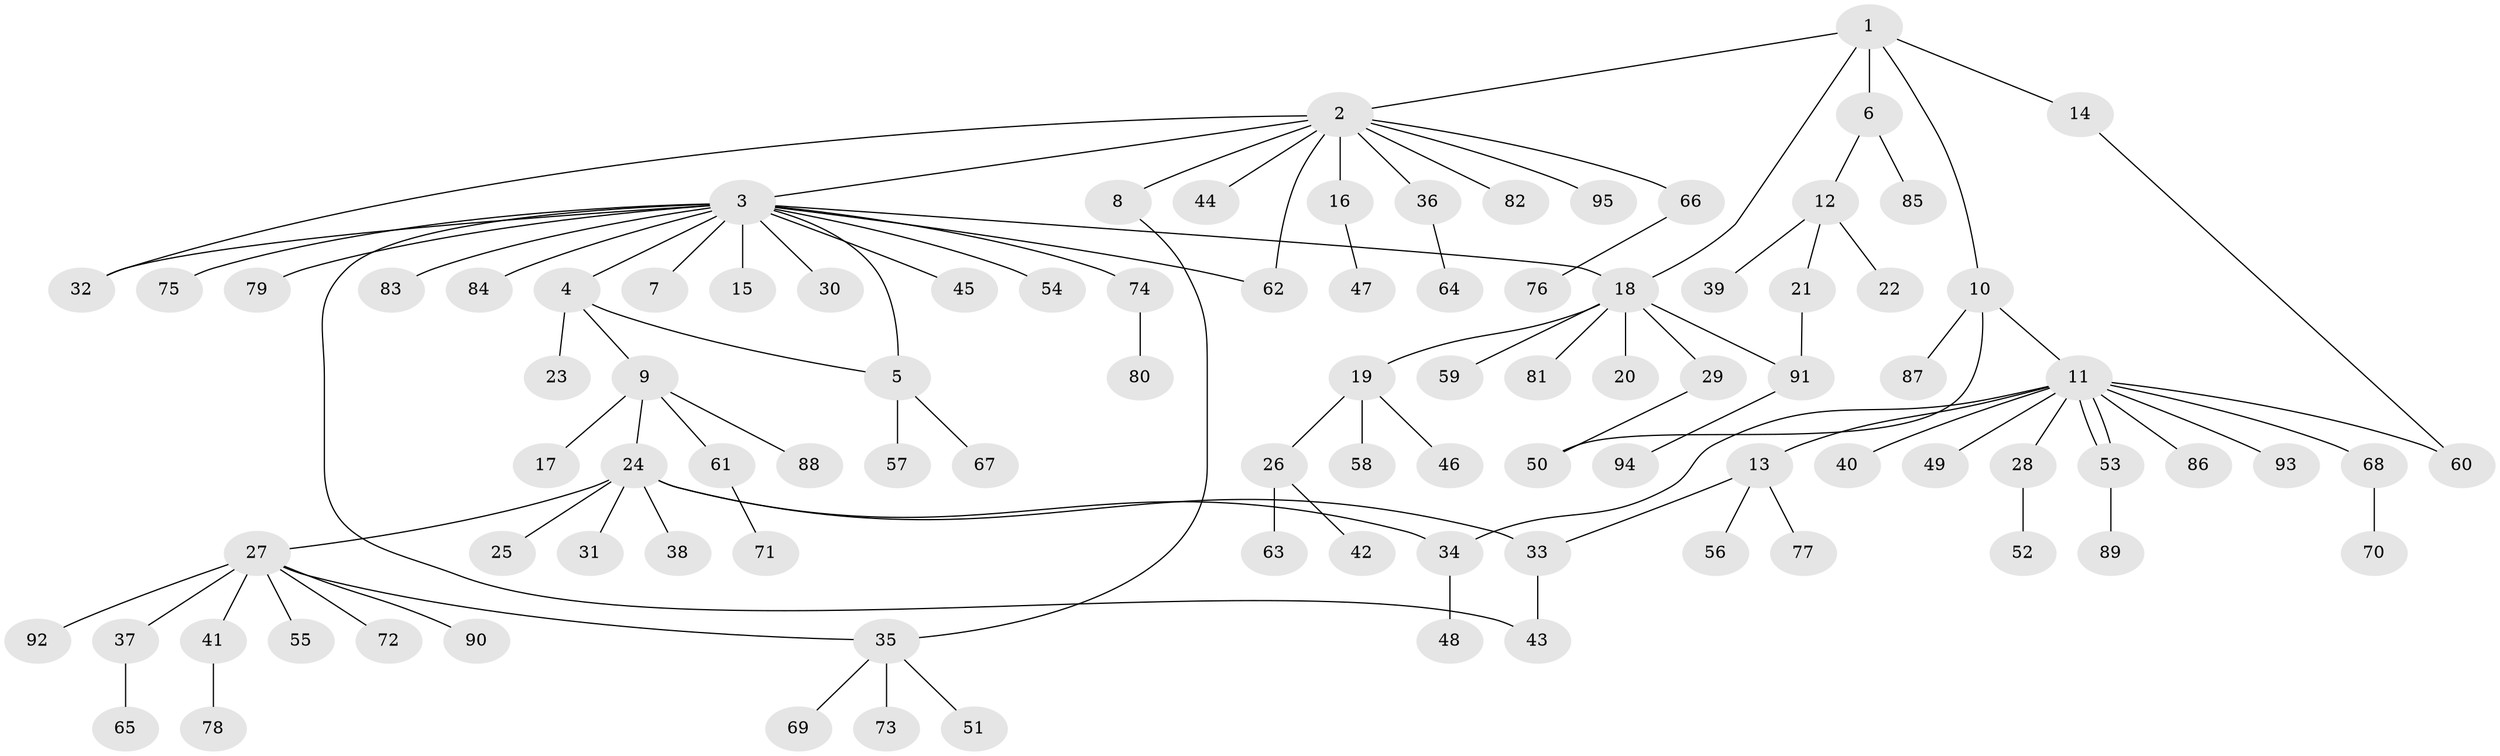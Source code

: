 // coarse degree distribution, {6: 0.0136986301369863, 10: 0.0273972602739726, 15: 0.0136986301369863, 3: 0.0821917808219178, 1: 0.6301369863013698, 5: 0.0136986301369863, 13: 0.0136986301369863, 4: 0.0136986301369863, 2: 0.1643835616438356, 7: 0.0136986301369863, 8: 0.0136986301369863}
// Generated by graph-tools (version 1.1) at 2025/23/03/03/25 07:23:51]
// undirected, 95 vertices, 106 edges
graph export_dot {
graph [start="1"]
  node [color=gray90,style=filled];
  1;
  2;
  3;
  4;
  5;
  6;
  7;
  8;
  9;
  10;
  11;
  12;
  13;
  14;
  15;
  16;
  17;
  18;
  19;
  20;
  21;
  22;
  23;
  24;
  25;
  26;
  27;
  28;
  29;
  30;
  31;
  32;
  33;
  34;
  35;
  36;
  37;
  38;
  39;
  40;
  41;
  42;
  43;
  44;
  45;
  46;
  47;
  48;
  49;
  50;
  51;
  52;
  53;
  54;
  55;
  56;
  57;
  58;
  59;
  60;
  61;
  62;
  63;
  64;
  65;
  66;
  67;
  68;
  69;
  70;
  71;
  72;
  73;
  74;
  75;
  76;
  77;
  78;
  79;
  80;
  81;
  82;
  83;
  84;
  85;
  86;
  87;
  88;
  89;
  90;
  91;
  92;
  93;
  94;
  95;
  1 -- 2;
  1 -- 6;
  1 -- 10;
  1 -- 14;
  1 -- 18;
  2 -- 3;
  2 -- 8;
  2 -- 16;
  2 -- 32;
  2 -- 36;
  2 -- 44;
  2 -- 62;
  2 -- 66;
  2 -- 82;
  2 -- 95;
  3 -- 4;
  3 -- 5;
  3 -- 7;
  3 -- 15;
  3 -- 18;
  3 -- 30;
  3 -- 32;
  3 -- 43;
  3 -- 45;
  3 -- 54;
  3 -- 62;
  3 -- 74;
  3 -- 75;
  3 -- 79;
  3 -- 83;
  3 -- 84;
  4 -- 5;
  4 -- 9;
  4 -- 23;
  5 -- 57;
  5 -- 67;
  6 -- 12;
  6 -- 85;
  8 -- 35;
  9 -- 17;
  9 -- 24;
  9 -- 61;
  9 -- 88;
  10 -- 11;
  10 -- 50;
  10 -- 87;
  11 -- 13;
  11 -- 28;
  11 -- 34;
  11 -- 40;
  11 -- 49;
  11 -- 53;
  11 -- 53;
  11 -- 60;
  11 -- 68;
  11 -- 86;
  11 -- 93;
  12 -- 21;
  12 -- 22;
  12 -- 39;
  13 -- 33;
  13 -- 56;
  13 -- 77;
  14 -- 60;
  16 -- 47;
  18 -- 19;
  18 -- 20;
  18 -- 29;
  18 -- 59;
  18 -- 81;
  18 -- 91;
  19 -- 26;
  19 -- 46;
  19 -- 58;
  21 -- 91;
  24 -- 25;
  24 -- 27;
  24 -- 31;
  24 -- 33;
  24 -- 34;
  24 -- 38;
  26 -- 42;
  26 -- 63;
  27 -- 35;
  27 -- 37;
  27 -- 41;
  27 -- 55;
  27 -- 72;
  27 -- 90;
  27 -- 92;
  28 -- 52;
  29 -- 50;
  33 -- 43;
  34 -- 48;
  35 -- 51;
  35 -- 69;
  35 -- 73;
  36 -- 64;
  37 -- 65;
  41 -- 78;
  53 -- 89;
  61 -- 71;
  66 -- 76;
  68 -- 70;
  74 -- 80;
  91 -- 94;
}
